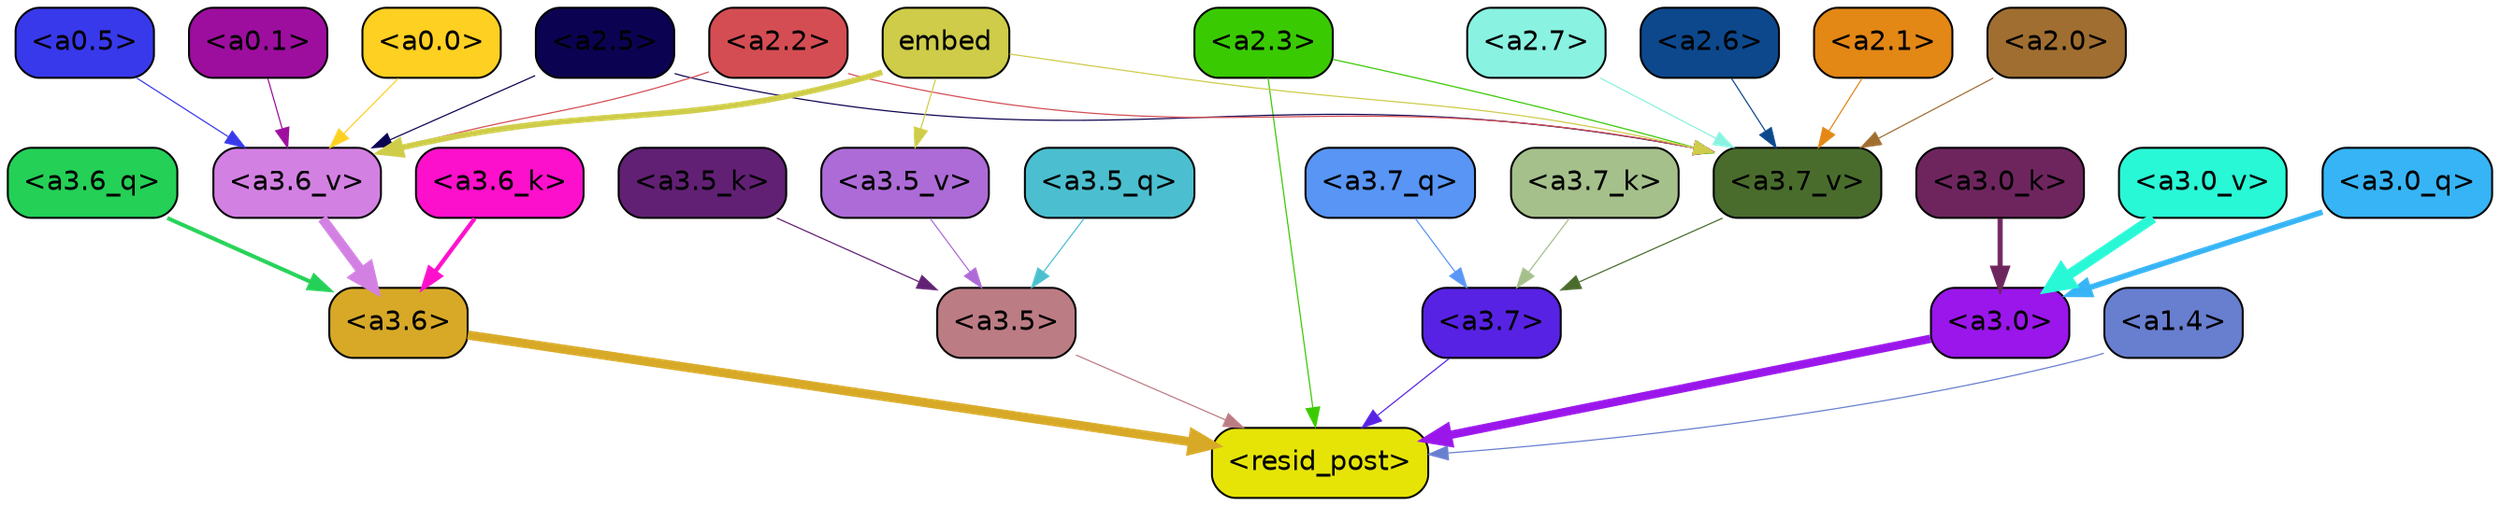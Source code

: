 strict digraph "" {
	graph [bgcolor=transparent,
		layout=dot,
		overlap=false,
		splines=true
	];
	"<a3.7>"	[color=black,
		fillcolor="#5722e3",
		fontname=Helvetica,
		shape=box,
		style="filled, rounded"];
	"<resid_post>"	[color=black,
		fillcolor="#e6e407",
		fontname=Helvetica,
		shape=box,
		style="filled, rounded"];
	"<a3.7>" -> "<resid_post>"	[color="#5722e3",
		penwidth=0.6];
	"<a3.6>"	[color=black,
		fillcolor="#d7a927",
		fontname=Helvetica,
		shape=box,
		style="filled, rounded"];
	"<a3.6>" -> "<resid_post>"	[color="#d7a927",
		penwidth=4.6696330308914185];
	"<a3.5>"	[color=black,
		fillcolor="#bc7c84",
		fontname=Helvetica,
		shape=box,
		style="filled, rounded"];
	"<a3.5>" -> "<resid_post>"	[color="#bc7c84",
		penwidth=0.6];
	"<a3.0>"	[color=black,
		fillcolor="#9a16ea",
		fontname=Helvetica,
		shape=box,
		style="filled, rounded"];
	"<a3.0>" -> "<resid_post>"	[color="#9a16ea",
		penwidth=4.282557368278503];
	"<a2.3>"	[color=black,
		fillcolor="#3aca02",
		fontname=Helvetica,
		shape=box,
		style="filled, rounded"];
	"<a2.3>" -> "<resid_post>"	[color="#3aca02",
		penwidth=0.6];
	"<a3.7_v>"	[color=black,
		fillcolor="#496c2d",
		fontname=Helvetica,
		shape=box,
		style="filled, rounded"];
	"<a2.3>" -> "<a3.7_v>"	[color="#3aca02",
		penwidth=0.6];
	"<a1.4>"	[color=black,
		fillcolor="#687ecf",
		fontname=Helvetica,
		shape=box,
		style="filled, rounded"];
	"<a1.4>" -> "<resid_post>"	[color="#687ecf",
		penwidth=0.6];
	"<a3.7_q>"	[color=black,
		fillcolor="#5895f4",
		fontname=Helvetica,
		shape=box,
		style="filled, rounded"];
	"<a3.7_q>" -> "<a3.7>"	[color="#5895f4",
		penwidth=0.6];
	"<a3.6_q>"	[color=black,
		fillcolor="#24d056",
		fontname=Helvetica,
		shape=box,
		style="filled, rounded"];
	"<a3.6_q>" -> "<a3.6>"	[color="#24d056",
		penwidth=2.03758105635643];
	"<a3.5_q>"	[color=black,
		fillcolor="#4bbfcf",
		fontname=Helvetica,
		shape=box,
		style="filled, rounded"];
	"<a3.5_q>" -> "<a3.5>"	[color="#4bbfcf",
		penwidth=0.6];
	"<a3.0_q>"	[color=black,
		fillcolor="#36b4f5",
		fontname=Helvetica,
		shape=box,
		style="filled, rounded"];
	"<a3.0_q>" -> "<a3.0>"	[color="#36b4f5",
		penwidth=2.8638100624084473];
	"<a3.7_k>"	[color=black,
		fillcolor="#a5c08b",
		fontname=Helvetica,
		shape=box,
		style="filled, rounded"];
	"<a3.7_k>" -> "<a3.7>"	[color="#a5c08b",
		penwidth=0.6];
	"<a3.6_k>"	[color=black,
		fillcolor="#fd10cb",
		fontname=Helvetica,
		shape=box,
		style="filled, rounded"];
	"<a3.6_k>" -> "<a3.6>"	[color="#fd10cb",
		penwidth=2.174198240041733];
	"<a3.5_k>"	[color=black,
		fillcolor="#612074",
		fontname=Helvetica,
		shape=box,
		style="filled, rounded"];
	"<a3.5_k>" -> "<a3.5>"	[color="#612074",
		penwidth=0.6];
	"<a3.0_k>"	[color=black,
		fillcolor="#6e255e",
		fontname=Helvetica,
		shape=box,
		style="filled, rounded"];
	"<a3.0_k>" -> "<a3.0>"	[color="#6e255e",
		penwidth=2.6274144649505615];
	"<a3.7_v>" -> "<a3.7>"	[color="#496c2d",
		penwidth=0.6];
	"<a3.6_v>"	[color=black,
		fillcolor="#d380e3",
		fontname=Helvetica,
		shape=box,
		style="filled, rounded"];
	"<a3.6_v>" -> "<a3.6>"	[color="#d380e3",
		penwidth=5.002329230308533];
	"<a3.5_v>"	[color=black,
		fillcolor="#ad6bd7",
		fontname=Helvetica,
		shape=box,
		style="filled, rounded"];
	"<a3.5_v>" -> "<a3.5>"	[color="#ad6bd7",
		penwidth=0.6];
	"<a3.0_v>"	[color=black,
		fillcolor="#29f8d6",
		fontname=Helvetica,
		shape=box,
		style="filled, rounded"];
	"<a3.0_v>" -> "<a3.0>"	[color="#29f8d6",
		penwidth=5.188832879066467];
	"<a2.7>"	[color=black,
		fillcolor="#89f2e1",
		fontname=Helvetica,
		shape=box,
		style="filled, rounded"];
	"<a2.7>" -> "<a3.7_v>"	[color="#89f2e1",
		penwidth=0.6];
	"<a2.6>"	[color=black,
		fillcolor="#0d488d",
		fontname=Helvetica,
		shape=box,
		style="filled, rounded"];
	"<a2.6>" -> "<a3.7_v>"	[color="#0d488d",
		penwidth=0.6];
	"<a2.5>"	[color=black,
		fillcolor="#0b0351",
		fontname=Helvetica,
		shape=box,
		style="filled, rounded"];
	"<a2.5>" -> "<a3.7_v>"	[color="#0b0351",
		penwidth=0.6];
	"<a2.5>" -> "<a3.6_v>"	[color="#0b0351",
		penwidth=0.6];
	"<a2.2>"	[color=black,
		fillcolor="#d44d53",
		fontname=Helvetica,
		shape=box,
		style="filled, rounded"];
	"<a2.2>" -> "<a3.7_v>"	[color="#d44d53",
		penwidth=0.6];
	"<a2.2>" -> "<a3.6_v>"	[color="#d44d53",
		penwidth=0.6];
	"<a2.1>"	[color=black,
		fillcolor="#e38715",
		fontname=Helvetica,
		shape=box,
		style="filled, rounded"];
	"<a2.1>" -> "<a3.7_v>"	[color="#e38715",
		penwidth=0.6];
	"<a2.0>"	[color=black,
		fillcolor="#a06e30",
		fontname=Helvetica,
		shape=box,
		style="filled, rounded"];
	"<a2.0>" -> "<a3.7_v>"	[color="#a06e30",
		penwidth=0.6];
	embed	[color=black,
		fillcolor="#cecc48",
		fontname=Helvetica,
		shape=box,
		style="filled, rounded"];
	embed -> "<a3.7_v>"	[color="#cecc48",
		penwidth=0.6];
	embed -> "<a3.6_v>"	[color="#cecc48",
		penwidth=2.9588699340820312];
	embed -> "<a3.5_v>"	[color="#cecc48",
		penwidth=0.6];
	"<a0.5>"	[color=black,
		fillcolor="#3839eb",
		fontname=Helvetica,
		shape=box,
		style="filled, rounded"];
	"<a0.5>" -> "<a3.6_v>"	[color="#3839eb",
		penwidth=0.6];
	"<a0.1>"	[color=black,
		fillcolor="#9d0e9e",
		fontname=Helvetica,
		shape=box,
		style="filled, rounded"];
	"<a0.1>" -> "<a3.6_v>"	[color="#9d0e9e",
		penwidth=0.6];
	"<a0.0>"	[color=black,
		fillcolor="#fed022",
		fontname=Helvetica,
		shape=box,
		style="filled, rounded"];
	"<a0.0>" -> "<a3.6_v>"	[color="#fed022",
		penwidth=0.6];
}
